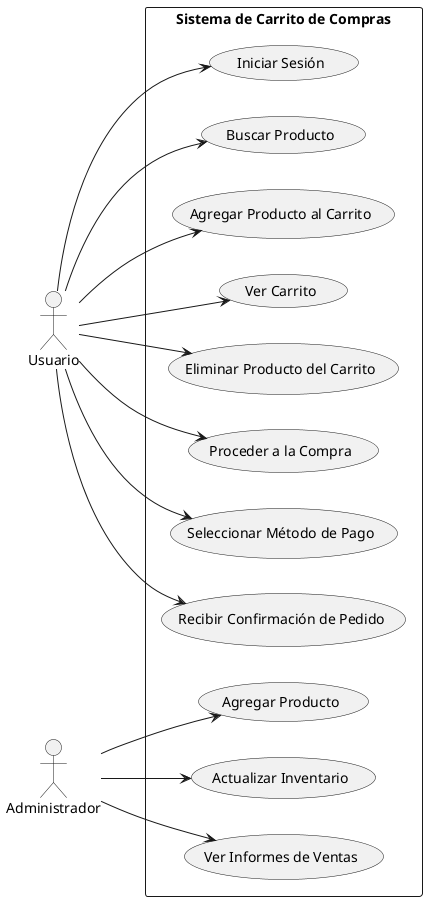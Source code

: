 @startuml
left to right direction

actor Usuario
actor Administrador

rectangle "Sistema de Carrito de Compras" {
    Usuario --> (Iniciar Sesión)
    Usuario --> (Buscar Producto)
    Usuario --> (Agregar Producto al Carrito)
    Usuario --> (Ver Carrito)
    Usuario --> (Eliminar Producto del Carrito)
    Usuario --> (Proceder a la Compra)
    Usuario --> (Seleccionar Método de Pago)
    Usuario --> (Recibir Confirmación de Pedido)

    Administrador --> (Agregar Producto)
    Administrador --> (Actualizar Inventario)
    Administrador --> (Ver Informes de Ventas)
}

@enduml
